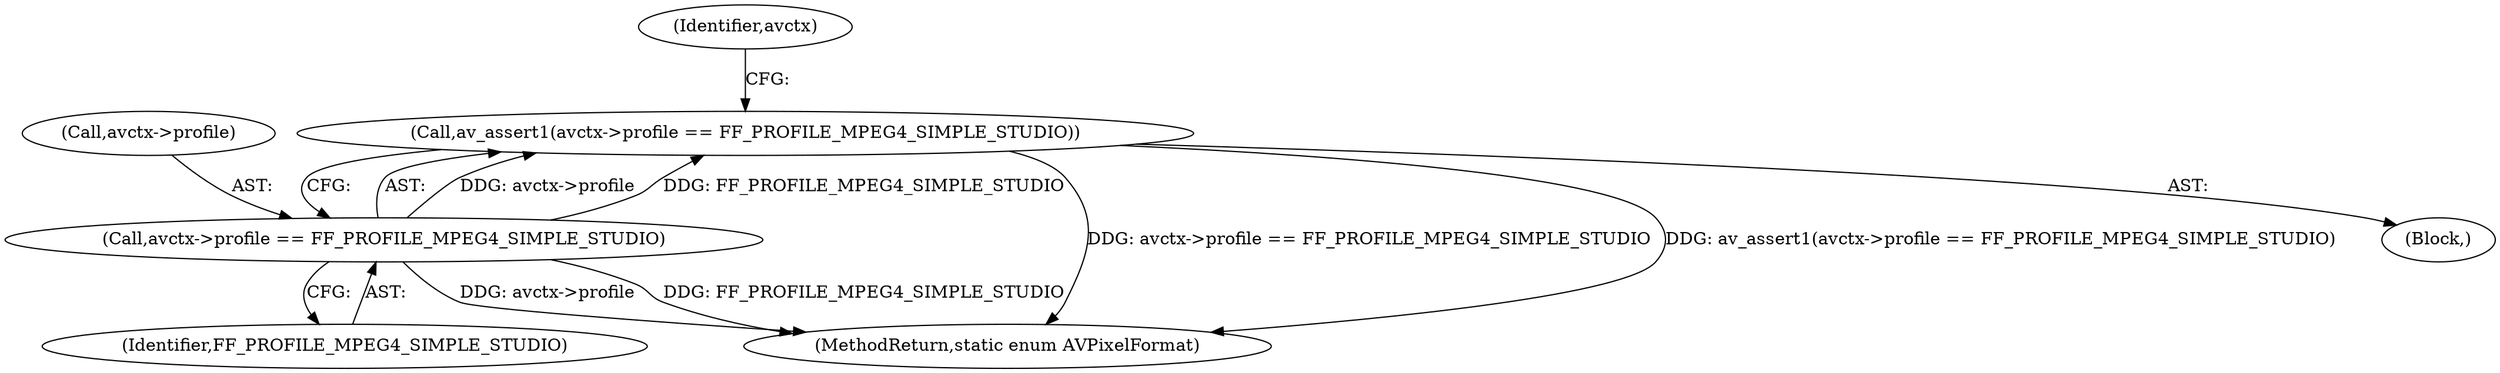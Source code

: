digraph "1_FFmpeg_bd27a9364ca274ca97f1df6d984e88a0700fb235_1@API" {
"1000111" [label="(Call,av_assert1(avctx->profile == FF_PROFILE_MPEG4_SIMPLE_STUDIO))"];
"1000112" [label="(Call,avctx->profile == FF_PROFILE_MPEG4_SIMPLE_STUDIO)"];
"1000113" [label="(Call,avctx->profile)"];
"1000116" [label="(Identifier,FF_PROFILE_MPEG4_SIMPLE_STUDIO)"];
"1000119" [label="(Identifier,avctx)"];
"1000112" [label="(Call,avctx->profile == FF_PROFILE_MPEG4_SIMPLE_STUDIO)"];
"1000111" [label="(Call,av_assert1(avctx->profile == FF_PROFILE_MPEG4_SIMPLE_STUDIO))"];
"1000110" [label="(Block,)"];
"1000165" [label="(MethodReturn,static enum AVPixelFormat)"];
"1000111" -> "1000110"  [label="AST: "];
"1000111" -> "1000112"  [label="CFG: "];
"1000112" -> "1000111"  [label="AST: "];
"1000119" -> "1000111"  [label="CFG: "];
"1000111" -> "1000165"  [label="DDG: avctx->profile == FF_PROFILE_MPEG4_SIMPLE_STUDIO"];
"1000111" -> "1000165"  [label="DDG: av_assert1(avctx->profile == FF_PROFILE_MPEG4_SIMPLE_STUDIO)"];
"1000112" -> "1000111"  [label="DDG: avctx->profile"];
"1000112" -> "1000111"  [label="DDG: FF_PROFILE_MPEG4_SIMPLE_STUDIO"];
"1000112" -> "1000116"  [label="CFG: "];
"1000113" -> "1000112"  [label="AST: "];
"1000116" -> "1000112"  [label="AST: "];
"1000112" -> "1000165"  [label="DDG: avctx->profile"];
"1000112" -> "1000165"  [label="DDG: FF_PROFILE_MPEG4_SIMPLE_STUDIO"];
}
